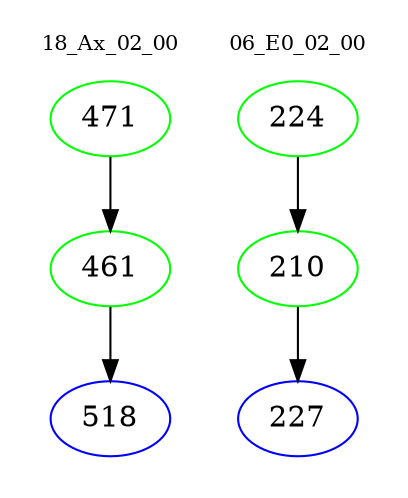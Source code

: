 digraph{
subgraph cluster_0 {
color = white
label = "18_Ax_02_00";
fontsize=10;
T0_471 [label="471", color="green"]
T0_471 -> T0_461 [color="black"]
T0_461 [label="461", color="green"]
T0_461 -> T0_518 [color="black"]
T0_518 [label="518", color="blue"]
}
subgraph cluster_1 {
color = white
label = "06_E0_02_00";
fontsize=10;
T1_224 [label="224", color="green"]
T1_224 -> T1_210 [color="black"]
T1_210 [label="210", color="green"]
T1_210 -> T1_227 [color="black"]
T1_227 [label="227", color="blue"]
}
}
